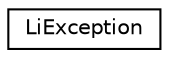 digraph "Graphical Class Hierarchy"
{
  edge [fontname="Helvetica",fontsize="10",labelfontname="Helvetica",labelfontsize="10"];
  node [fontname="Helvetica",fontsize="10",shape=record];
  rankdir="LR";
  Node1 [label="LiException",height=0.2,width=0.4,color="black", fillcolor="white", style="filled",URL="$class_li_exception.html"];
}
